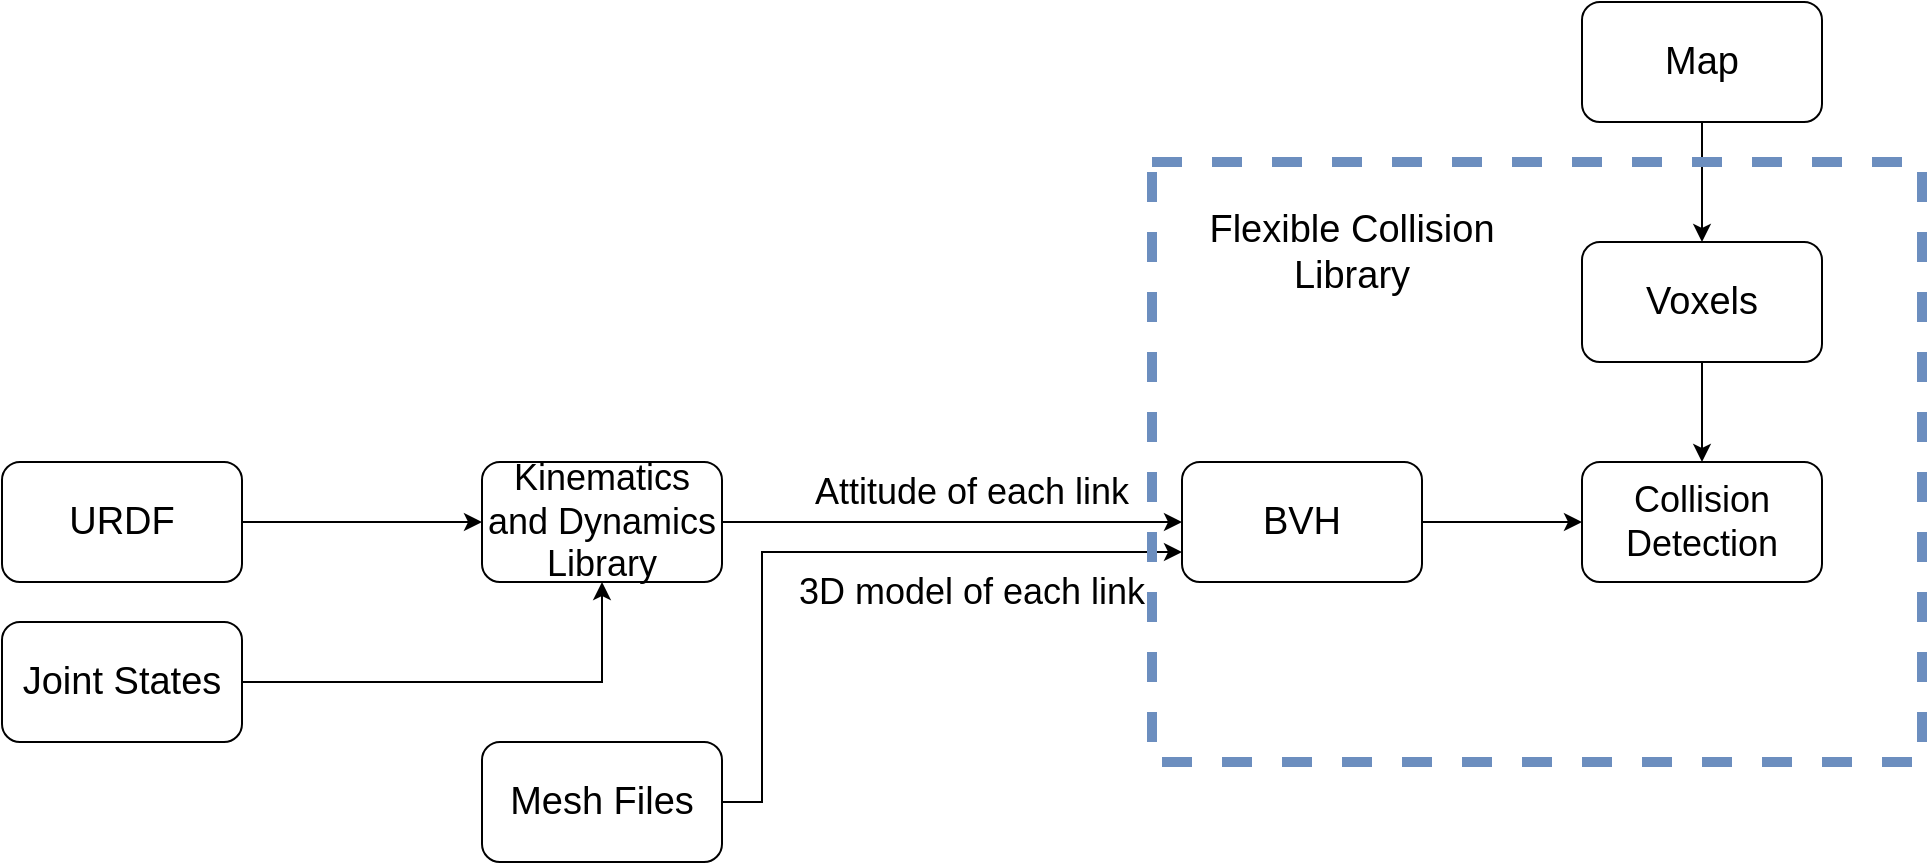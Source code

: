 <mxfile version="14.5.9" type="github">
  <diagram id="kjD2ABby1eE_ziVOVx_o" name="Page-1">
    <mxGraphModel dx="1355" dy="745" grid="1" gridSize="19" guides="1" tooltips="1" connect="1" arrows="1" fold="1" page="1" pageScale="1" pageWidth="827" pageHeight="1169" math="0" shadow="0">
      <root>
        <mxCell id="0" />
        <mxCell id="1" parent="0" />
        <mxCell id="Uh-4Brie1c1DzjX1YJF2-3" value="" style="edgeStyle=orthogonalEdgeStyle;rounded=0;orthogonalLoop=1;jettySize=auto;html=1;" edge="1" parent="1" source="Uh-4Brie1c1DzjX1YJF2-1" target="Uh-4Brie1c1DzjX1YJF2-2">
          <mxGeometry relative="1" as="geometry" />
        </mxCell>
        <mxCell id="Uh-4Brie1c1DzjX1YJF2-1" value="&lt;font style=&quot;font-size: 19px&quot;&gt;URDF&lt;/font&gt;" style="rounded=1;whiteSpace=wrap;html=1;" vertex="1" parent="1">
          <mxGeometry x="90" y="280" width="120" height="60" as="geometry" />
        </mxCell>
        <mxCell id="Uh-4Brie1c1DzjX1YJF2-7" value="" style="edgeStyle=orthogonalEdgeStyle;rounded=0;orthogonalLoop=1;jettySize=auto;html=1;startArrow=none;exitX=1;exitY=0.5;exitDx=0;exitDy=0;" edge="1" parent="1" source="Uh-4Brie1c1DzjX1YJF2-2" target="Uh-4Brie1c1DzjX1YJF2-6">
          <mxGeometry relative="1" as="geometry">
            <mxPoint x="530" y="300" as="sourcePoint" />
          </mxGeometry>
        </mxCell>
        <mxCell id="Uh-4Brie1c1DzjX1YJF2-2" value="&lt;font style=&quot;font-size: 18px&quot;&gt;Kinematics and Dynamics Library&lt;/font&gt;" style="rounded=1;whiteSpace=wrap;html=1;" vertex="1" parent="1">
          <mxGeometry x="330" y="280" width="120" height="60" as="geometry" />
        </mxCell>
        <mxCell id="Uh-4Brie1c1DzjX1YJF2-5" style="edgeStyle=orthogonalEdgeStyle;rounded=0;orthogonalLoop=1;jettySize=auto;html=1;entryX=0.5;entryY=1;entryDx=0;entryDy=0;" edge="1" parent="1" source="Uh-4Brie1c1DzjX1YJF2-4" target="Uh-4Brie1c1DzjX1YJF2-2">
          <mxGeometry relative="1" as="geometry" />
        </mxCell>
        <mxCell id="Uh-4Brie1c1DzjX1YJF2-4" value="&lt;font style=&quot;font-size: 19px&quot;&gt;Joint States&lt;/font&gt;" style="rounded=1;whiteSpace=wrap;html=1;" vertex="1" parent="1">
          <mxGeometry x="90" y="360" width="120" height="60" as="geometry" />
        </mxCell>
        <mxCell id="Uh-4Brie1c1DzjX1YJF2-17" value="" style="edgeStyle=orthogonalEdgeStyle;rounded=0;orthogonalLoop=1;jettySize=auto;html=1;" edge="1" parent="1" source="Uh-4Brie1c1DzjX1YJF2-6" target="Uh-4Brie1c1DzjX1YJF2-16">
          <mxGeometry relative="1" as="geometry" />
        </mxCell>
        <mxCell id="Uh-4Brie1c1DzjX1YJF2-6" value="&lt;font style=&quot;font-size: 19px&quot;&gt;BVH&lt;/font&gt;" style="whiteSpace=wrap;html=1;rounded=1;" vertex="1" parent="1">
          <mxGeometry x="680" y="280" width="120" height="60" as="geometry" />
        </mxCell>
        <mxCell id="Uh-4Brie1c1DzjX1YJF2-11" style="edgeStyle=orthogonalEdgeStyle;rounded=0;orthogonalLoop=1;jettySize=auto;html=1;exitX=1;exitY=0.5;exitDx=0;exitDy=0;entryX=0;entryY=0.75;entryDx=0;entryDy=0;" edge="1" parent="1" source="Uh-4Brie1c1DzjX1YJF2-10" target="Uh-4Brie1c1DzjX1YJF2-6">
          <mxGeometry relative="1" as="geometry">
            <Array as="points">
              <mxPoint x="470" y="450" />
              <mxPoint x="470" y="325" />
            </Array>
          </mxGeometry>
        </mxCell>
        <mxCell id="Uh-4Brie1c1DzjX1YJF2-10" value="&lt;font style=&quot;font-size: 19px&quot;&gt;Mesh Files&lt;/font&gt;" style="rounded=1;whiteSpace=wrap;html=1;" vertex="1" parent="1">
          <mxGeometry x="330" y="420" width="120" height="60" as="geometry" />
        </mxCell>
        <mxCell id="Uh-4Brie1c1DzjX1YJF2-14" value="&lt;font style=&quot;font-size: 18px&quot;&gt;Attitude of each link&lt;/font&gt;" style="text;html=1;strokeColor=none;fillColor=none;align=center;verticalAlign=middle;whiteSpace=wrap;rounded=0;" vertex="1" parent="1">
          <mxGeometry x="490" y="280" width="170" height="30" as="geometry" />
        </mxCell>
        <mxCell id="Uh-4Brie1c1DzjX1YJF2-15" value="&lt;font style=&quot;font-size: 18px&quot;&gt;3D model of each link&lt;/font&gt;" style="text;html=1;strokeColor=none;fillColor=none;align=center;verticalAlign=middle;whiteSpace=wrap;rounded=0;" vertex="1" parent="1">
          <mxGeometry x="480" y="330" width="190" height="30" as="geometry" />
        </mxCell>
        <mxCell id="Uh-4Brie1c1DzjX1YJF2-16" value="&lt;font style=&quot;font-size: 18px&quot;&gt;Collision &lt;br&gt;Detection&lt;/font&gt;" style="whiteSpace=wrap;html=1;rounded=1;" vertex="1" parent="1">
          <mxGeometry x="880" y="280" width="120" height="60" as="geometry" />
        </mxCell>
        <mxCell id="Uh-4Brie1c1DzjX1YJF2-23" value="" style="edgeStyle=orthogonalEdgeStyle;rounded=0;orthogonalLoop=1;jettySize=auto;html=1;" edge="1" parent="1" source="Uh-4Brie1c1DzjX1YJF2-21" target="Uh-4Brie1c1DzjX1YJF2-22">
          <mxGeometry relative="1" as="geometry" />
        </mxCell>
        <mxCell id="Uh-4Brie1c1DzjX1YJF2-21" value="&lt;font style=&quot;font-size: 19px&quot;&gt;Map&lt;/font&gt;" style="rounded=1;whiteSpace=wrap;html=1;" vertex="1" parent="1">
          <mxGeometry x="880" y="50" width="120" height="60" as="geometry" />
        </mxCell>
        <mxCell id="Uh-4Brie1c1DzjX1YJF2-24" value="" style="edgeStyle=orthogonalEdgeStyle;rounded=0;orthogonalLoop=1;jettySize=auto;html=1;" edge="1" parent="1" source="Uh-4Brie1c1DzjX1YJF2-22" target="Uh-4Brie1c1DzjX1YJF2-16">
          <mxGeometry relative="1" as="geometry" />
        </mxCell>
        <mxCell id="Uh-4Brie1c1DzjX1YJF2-22" value="&lt;span style=&quot;font-size: 19px&quot;&gt;Voxels&lt;/span&gt;" style="rounded=1;whiteSpace=wrap;html=1;" vertex="1" parent="1">
          <mxGeometry x="880" y="170" width="120" height="60" as="geometry" />
        </mxCell>
        <mxCell id="Uh-4Brie1c1DzjX1YJF2-25" value="" style="rounded=0;whiteSpace=wrap;html=1;dashed=1;strokeColor=#6c8ebf;fillColor=none;strokeWidth=5;" vertex="1" parent="1">
          <mxGeometry x="665" y="130" width="385" height="300" as="geometry" />
        </mxCell>
        <mxCell id="Uh-4Brie1c1DzjX1YJF2-26" value="&lt;font style=&quot;font-size: 19px&quot;&gt;Flexible Collision Library&lt;/font&gt;" style="text;html=1;strokeColor=none;fillColor=none;align=center;verticalAlign=middle;whiteSpace=wrap;rounded=0;dashed=1;" vertex="1" parent="1">
          <mxGeometry x="690" y="150" width="150" height="50" as="geometry" />
        </mxCell>
      </root>
    </mxGraphModel>
  </diagram>
</mxfile>
